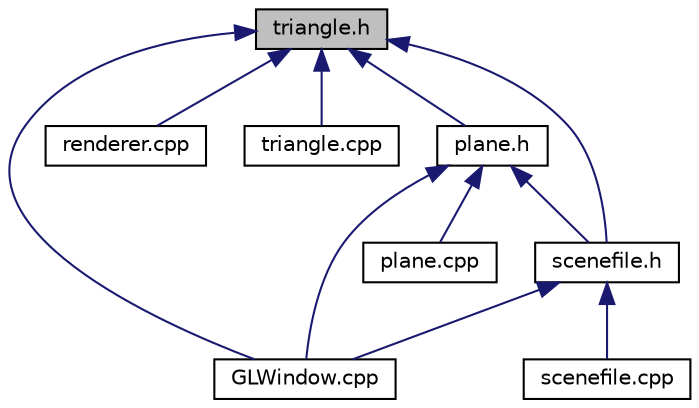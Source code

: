 digraph "triangle.h"
{
  edge [fontname="Helvetica",fontsize="10",labelfontname="Helvetica",labelfontsize="10"];
  node [fontname="Helvetica",fontsize="10",shape=record];
  Node1 [label="triangle.h",height=0.2,width=0.4,color="black", fillcolor="grey75", style="filled", fontcolor="black"];
  Node1 -> Node2 [dir="back",color="midnightblue",fontsize="10",style="solid",fontname="Helvetica"];
  Node2 [label="GLWindow.cpp",height=0.2,width=0.4,color="black", fillcolor="white", style="filled",URL="$_g_l_window_8cpp.html",tooltip="basic implementation file for the GLWindow class "];
  Node1 -> Node3 [dir="back",color="midnightblue",fontsize="10",style="solid",fontname="Helvetica"];
  Node3 [label="renderer.cpp",height=0.2,width=0.4,color="black", fillcolor="white", style="filled",URL="$renderer_8cpp.html"];
  Node1 -> Node4 [dir="back",color="midnightblue",fontsize="10",style="solid",fontname="Helvetica"];
  Node4 [label="triangle.cpp",height=0.2,width=0.4,color="black", fillcolor="white", style="filled",URL="$triangle_8cpp.html"];
  Node1 -> Node5 [dir="back",color="midnightblue",fontsize="10",style="solid",fontname="Helvetica"];
  Node5 [label="plane.h",height=0.2,width=0.4,color="black", fillcolor="white", style="filled",URL="$plane_8h.html"];
  Node5 -> Node2 [dir="back",color="midnightblue",fontsize="10",style="solid",fontname="Helvetica"];
  Node5 -> Node6 [dir="back",color="midnightblue",fontsize="10",style="solid",fontname="Helvetica"];
  Node6 [label="plane.cpp",height=0.2,width=0.4,color="black", fillcolor="white", style="filled",URL="$plane_8cpp.html"];
  Node5 -> Node7 [dir="back",color="midnightblue",fontsize="10",style="solid",fontname="Helvetica"];
  Node7 [label="scenefile.h",height=0.2,width=0.4,color="black", fillcolor="white", style="filled",URL="$scenefile_8h.html"];
  Node7 -> Node2 [dir="back",color="midnightblue",fontsize="10",style="solid",fontname="Helvetica"];
  Node7 -> Node8 [dir="back",color="midnightblue",fontsize="10",style="solid",fontname="Helvetica"];
  Node8 [label="scenefile.cpp",height=0.2,width=0.4,color="black", fillcolor="white", style="filled",URL="$scenefile_8cpp.html"];
  Node1 -> Node7 [dir="back",color="midnightblue",fontsize="10",style="solid",fontname="Helvetica"];
}
